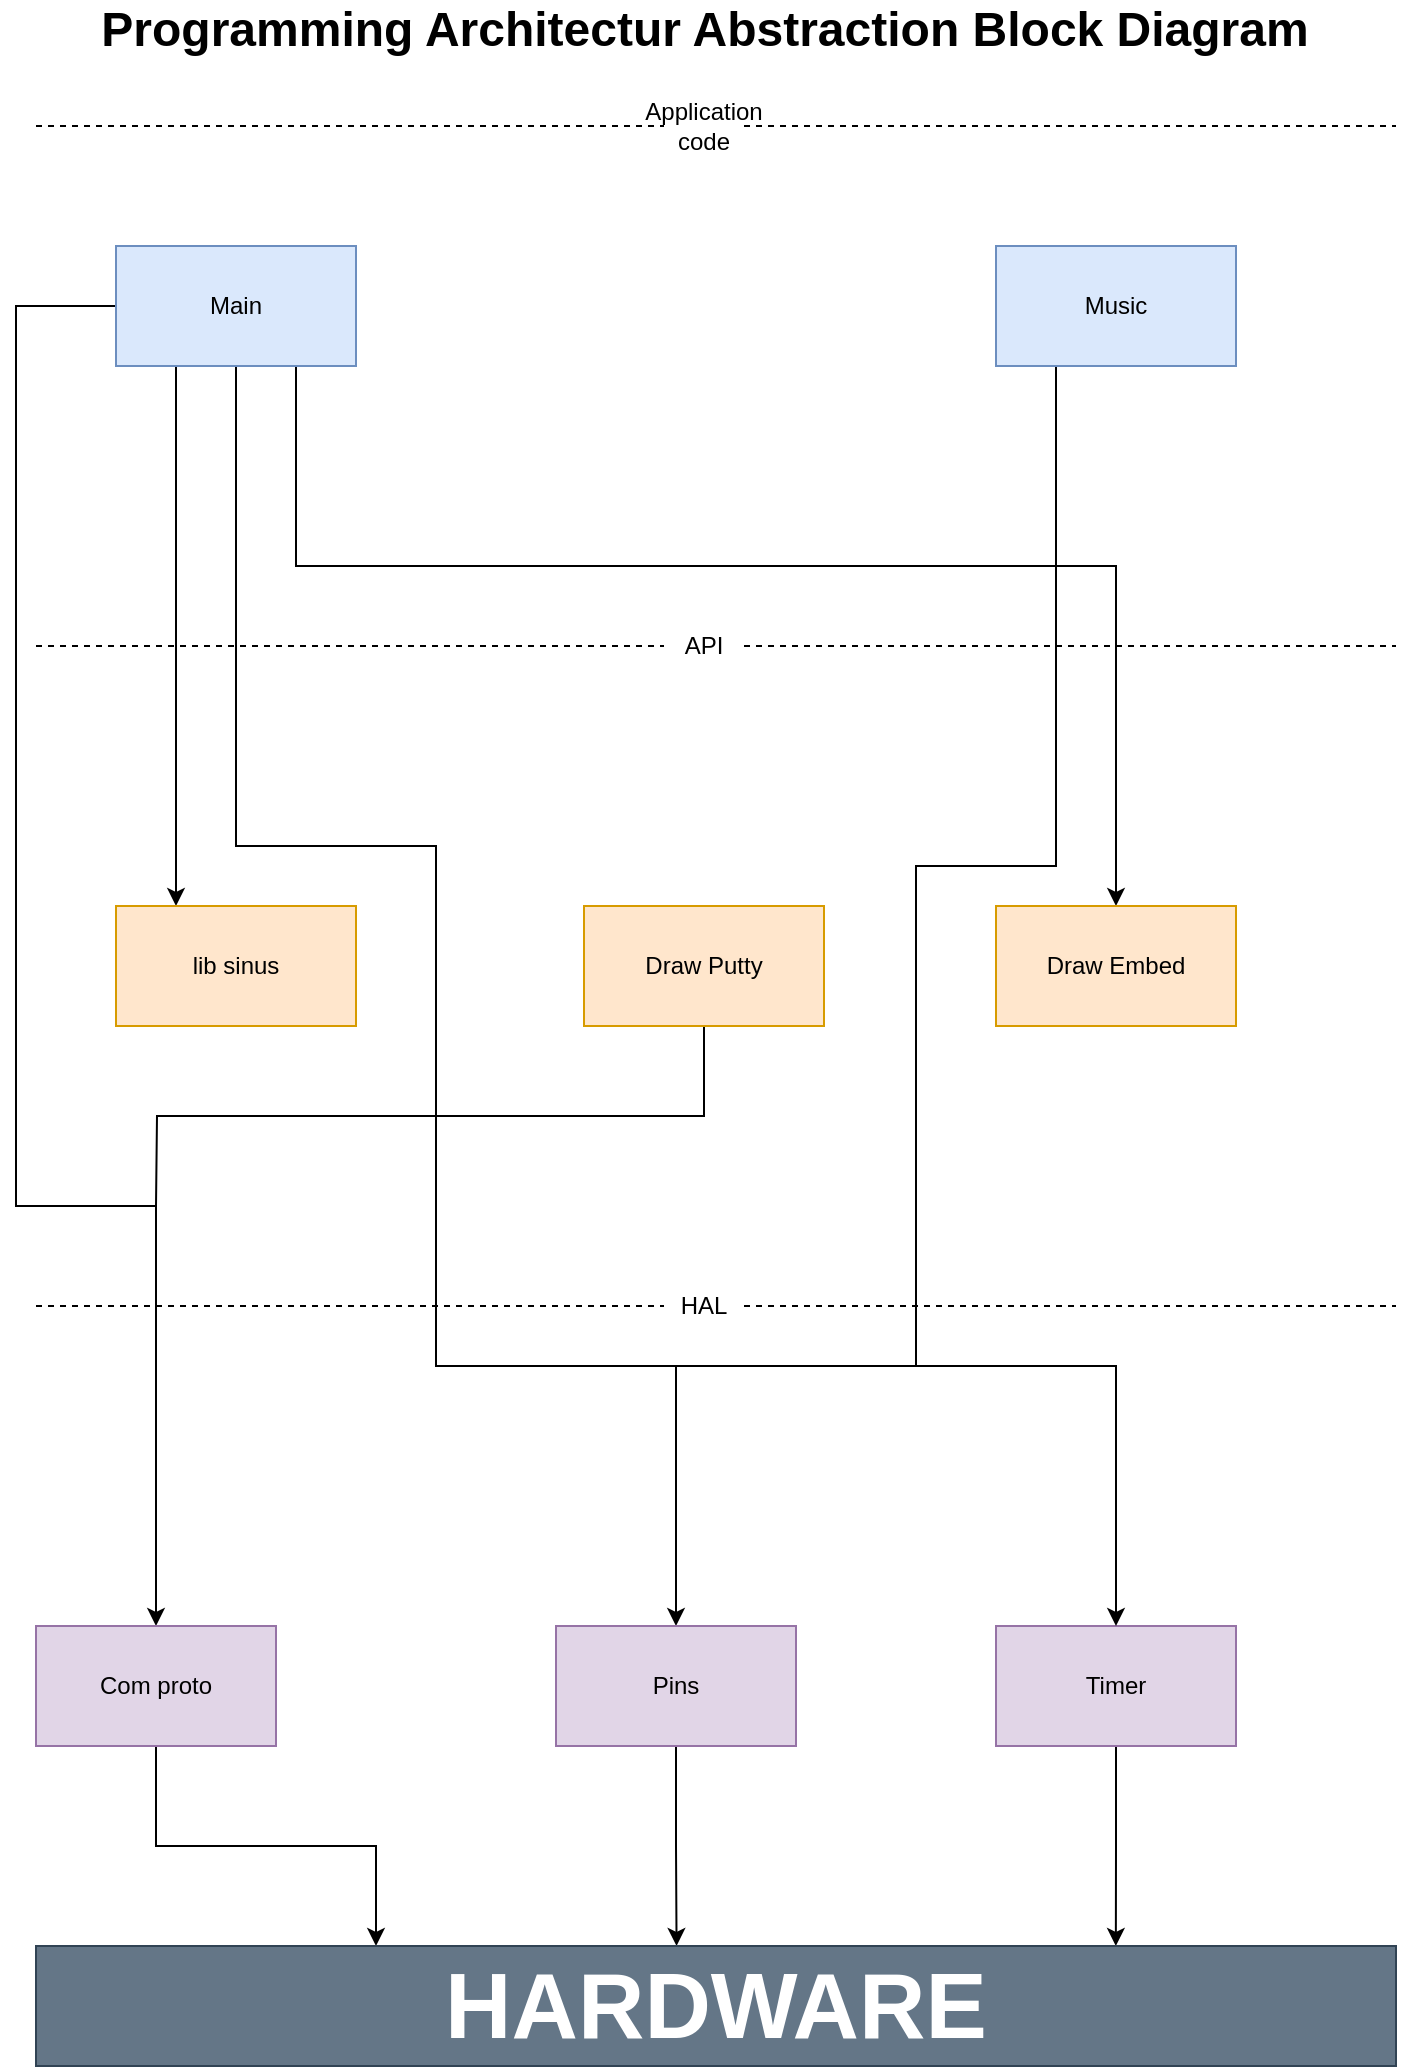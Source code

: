 <mxfile version="13.2.4" type="device"><diagram id="L3UPHkErzBwK-MABlY6U" name="Page-1"><mxGraphModel dx="2172" dy="1852" grid="1" gridSize="10" guides="1" tooltips="1" connect="1" arrows="1" fold="1" page="1" pageScale="1" pageWidth="827" pageHeight="1169" math="0" shadow="0"><root><mxCell id="0"/><mxCell id="1" parent="0"/><mxCell id="6ordi3J-Y2qJGUIk5Qhn-1" value="" style="endArrow=none;html=1;dashed=1;" edge="1" parent="1" source="6ordi3J-Y2qJGUIk5Qhn-3"><mxGeometry width="50" height="50" relative="1" as="geometry"><mxPoint x="79" y="358" as="sourcePoint"/><mxPoint x="759" y="358" as="targetPoint"/></mxGeometry></mxCell><mxCell id="6ordi3J-Y2qJGUIk5Qhn-2" value="" style="endArrow=none;html=1;dashed=1;" edge="1" parent="1" source="6ordi3J-Y2qJGUIk5Qhn-5"><mxGeometry width="50" height="50" relative="1" as="geometry"><mxPoint x="79" y="688" as="sourcePoint"/><mxPoint x="759" y="688" as="targetPoint"/></mxGeometry></mxCell><mxCell id="6ordi3J-Y2qJGUIk5Qhn-3" value="API" style="text;html=1;strokeColor=none;fillColor=none;align=center;verticalAlign=middle;whiteSpace=wrap;rounded=0;dashed=1;" vertex="1" parent="1"><mxGeometry x="393" y="348" width="40" height="20" as="geometry"/></mxCell><mxCell id="6ordi3J-Y2qJGUIk5Qhn-4" value="" style="endArrow=none;html=1;dashed=1;" edge="1" parent="1" target="6ordi3J-Y2qJGUIk5Qhn-3"><mxGeometry width="50" height="50" relative="1" as="geometry"><mxPoint x="79" y="358" as="sourcePoint"/><mxPoint x="759" y="358" as="targetPoint"/></mxGeometry></mxCell><mxCell id="6ordi3J-Y2qJGUIk5Qhn-5" value="HAL" style="text;html=1;strokeColor=none;fillColor=none;align=center;verticalAlign=middle;whiteSpace=wrap;rounded=0;dashed=1;" vertex="1" parent="1"><mxGeometry x="393" y="678" width="40" height="20" as="geometry"/></mxCell><mxCell id="6ordi3J-Y2qJGUIk5Qhn-6" value="" style="endArrow=none;html=1;dashed=1;" edge="1" parent="1" target="6ordi3J-Y2qJGUIk5Qhn-5"><mxGeometry width="50" height="50" relative="1" as="geometry"><mxPoint x="79" y="688" as="sourcePoint"/><mxPoint x="759" y="688" as="targetPoint"/></mxGeometry></mxCell><mxCell id="6ordi3J-Y2qJGUIk5Qhn-7" value="" style="endArrow=none;html=1;dashed=1;" edge="1" parent="1" source="6ordi3J-Y2qJGUIk5Qhn-8"><mxGeometry width="50" height="50" relative="1" as="geometry"><mxPoint x="79" y="98" as="sourcePoint"/><mxPoint x="759" y="98.0" as="targetPoint"/></mxGeometry></mxCell><mxCell id="6ordi3J-Y2qJGUIk5Qhn-8" value="Application code" style="text;html=1;strokeColor=none;fillColor=none;align=center;verticalAlign=middle;whiteSpace=wrap;rounded=0;dashed=1;" vertex="1" parent="1"><mxGeometry x="393" y="88" width="40" height="20" as="geometry"/></mxCell><mxCell id="6ordi3J-Y2qJGUIk5Qhn-9" value="" style="endArrow=none;html=1;dashed=1;" edge="1" parent="1" target="6ordi3J-Y2qJGUIk5Qhn-8"><mxGeometry width="50" height="50" relative="1" as="geometry"><mxPoint x="79.0" y="98.0" as="sourcePoint"/><mxPoint x="759" y="98" as="targetPoint"/></mxGeometry></mxCell><mxCell id="6ordi3J-Y2qJGUIk5Qhn-10" value="" style="edgeStyle=orthogonalEdgeStyle;rounded=0;orthogonalLoop=1;jettySize=auto;html=1;entryX=0.25;entryY=0;entryDx=0;entryDy=0;exitX=0.25;exitY=1;exitDx=0;exitDy=0;" edge="1" parent="1" source="6ordi3J-Y2qJGUIk5Qhn-14" target="6ordi3J-Y2qJGUIk5Qhn-17"><mxGeometry relative="1" as="geometry"><mxPoint x="179" y="298" as="targetPoint"/></mxGeometry></mxCell><mxCell id="6ordi3J-Y2qJGUIk5Qhn-11" style="edgeStyle=orthogonalEdgeStyle;rounded=0;orthogonalLoop=1;jettySize=auto;html=1;exitX=0.5;exitY=1;exitDx=0;exitDy=0;strokeColor=#000000;entryX=0.5;entryY=0;entryDx=0;entryDy=0;" edge="1" parent="1" source="6ordi3J-Y2qJGUIk5Qhn-14" target="6ordi3J-Y2qJGUIk5Qhn-24"><mxGeometry relative="1" as="geometry"><mxPoint x="389" y="798" as="targetPoint"/><Array as="points"><mxPoint x="179" y="458"/><mxPoint x="279" y="458"/><mxPoint x="279" y="718"/><mxPoint x="399" y="718"/></Array></mxGeometry></mxCell><mxCell id="6ordi3J-Y2qJGUIk5Qhn-12" style="edgeStyle=orthogonalEdgeStyle;rounded=0;orthogonalLoop=1;jettySize=auto;html=1;exitX=0.75;exitY=1;exitDx=0;exitDy=0;entryX=0.5;entryY=0;entryDx=0;entryDy=0;strokeColor=#000000;" edge="1" parent="1" source="6ordi3J-Y2qJGUIk5Qhn-14" target="6ordi3J-Y2qJGUIk5Qhn-20"><mxGeometry relative="1" as="geometry"><Array as="points"><mxPoint x="209" y="318"/><mxPoint x="619" y="318"/></Array></mxGeometry></mxCell><mxCell id="6ordi3J-Y2qJGUIk5Qhn-13" style="edgeStyle=orthogonalEdgeStyle;rounded=0;orthogonalLoop=1;jettySize=auto;html=1;exitX=0;exitY=0.5;exitDx=0;exitDy=0;entryX=0.5;entryY=0;entryDx=0;entryDy=0;strokeColor=#000000;" edge="1" parent="1" source="6ordi3J-Y2qJGUIk5Qhn-14" target="6ordi3J-Y2qJGUIk5Qhn-22"><mxGeometry relative="1" as="geometry"><Array as="points"><mxPoint x="69" y="188"/><mxPoint x="69" y="638"/><mxPoint x="139" y="638"/></Array></mxGeometry></mxCell><mxCell id="6ordi3J-Y2qJGUIk5Qhn-14" value="Main" style="rounded=0;whiteSpace=wrap;html=1;fillColor=#dae8fc;strokeColor=#6c8ebf;" vertex="1" parent="1"><mxGeometry x="119" y="158" width="120" height="60" as="geometry"/></mxCell><mxCell id="6ordi3J-Y2qJGUIk5Qhn-15" style="edgeStyle=orthogonalEdgeStyle;rounded=0;orthogonalLoop=1;jettySize=auto;html=1;exitX=0.25;exitY=1;exitDx=0;exitDy=0;endArrow=none;endFill=0;strokeColor=#000000;" edge="1" parent="1" source="6ordi3J-Y2qJGUIk5Qhn-16"><mxGeometry relative="1" as="geometry"><mxPoint x="359" y="718" as="targetPoint"/><Array as="points"><mxPoint x="589" y="468"/><mxPoint x="519" y="468"/><mxPoint x="519" y="718"/></Array></mxGeometry></mxCell><mxCell id="6ordi3J-Y2qJGUIk5Qhn-16" value="Music" style="rounded=0;whiteSpace=wrap;html=1;fillColor=#dae8fc;strokeColor=#6c8ebf;" vertex="1" parent="1"><mxGeometry x="559" y="158" width="120" height="60" as="geometry"/></mxCell><mxCell id="6ordi3J-Y2qJGUIk5Qhn-17" value="lib sinus" style="rounded=0;whiteSpace=wrap;html=1;fillColor=#ffe6cc;strokeColor=#d79b00;" vertex="1" parent="1"><mxGeometry x="119" y="488" width="120" height="60" as="geometry"/></mxCell><mxCell id="6ordi3J-Y2qJGUIk5Qhn-18" style="edgeStyle=orthogonalEdgeStyle;rounded=0;orthogonalLoop=1;jettySize=auto;html=1;exitX=0.5;exitY=1;exitDx=0;exitDy=0;strokeColor=#000000;endArrow=none;endFill=0;" edge="1" parent="1" source="6ordi3J-Y2qJGUIk5Qhn-19"><mxGeometry relative="1" as="geometry"><mxPoint x="139" y="638" as="targetPoint"/></mxGeometry></mxCell><mxCell id="6ordi3J-Y2qJGUIk5Qhn-19" value="Draw Putty" style="rounded=0;whiteSpace=wrap;html=1;fillColor=#ffe6cc;strokeColor=#d79b00;" vertex="1" parent="1"><mxGeometry x="353" y="488" width="120" height="60" as="geometry"/></mxCell><mxCell id="6ordi3J-Y2qJGUIk5Qhn-20" value="Draw Embed" style="rounded=0;whiteSpace=wrap;html=1;fillColor=#ffe6cc;strokeColor=#d79b00;" vertex="1" parent="1"><mxGeometry x="559" y="488" width="120" height="60" as="geometry"/></mxCell><mxCell id="6ordi3J-Y2qJGUIk5Qhn-21" style="edgeStyle=orthogonalEdgeStyle;rounded=0;orthogonalLoop=1;jettySize=auto;html=1;exitX=0.5;exitY=1;exitDx=0;exitDy=0;entryX=0.25;entryY=0;entryDx=0;entryDy=0;endArrow=classic;endFill=1;strokeColor=#000000;" edge="1" parent="1" source="6ordi3J-Y2qJGUIk5Qhn-22" target="6ordi3J-Y2qJGUIk5Qhn-27"><mxGeometry relative="1" as="geometry"/></mxCell><mxCell id="6ordi3J-Y2qJGUIk5Qhn-22" value="Com proto" style="rounded=0;whiteSpace=wrap;html=1;fillColor=#e1d5e7;strokeColor=#9673a6;" vertex="1" parent="1"><mxGeometry x="79" y="848" width="120" height="60" as="geometry"/></mxCell><mxCell id="6ordi3J-Y2qJGUIk5Qhn-23" style="edgeStyle=orthogonalEdgeStyle;rounded=0;orthogonalLoop=1;jettySize=auto;html=1;exitX=0.5;exitY=1;exitDx=0;exitDy=0;entryX=0.471;entryY=0;entryDx=0;entryDy=0;entryPerimeter=0;endArrow=classic;endFill=1;strokeColor=#000000;" edge="1" parent="1" source="6ordi3J-Y2qJGUIk5Qhn-24" target="6ordi3J-Y2qJGUIk5Qhn-27"><mxGeometry relative="1" as="geometry"/></mxCell><mxCell id="6ordi3J-Y2qJGUIk5Qhn-24" value="Pins" style="rounded=0;whiteSpace=wrap;html=1;fillColor=#e1d5e7;strokeColor=#9673a6;" vertex="1" parent="1"><mxGeometry x="339" y="848" width="120" height="60" as="geometry"/></mxCell><mxCell id="6ordi3J-Y2qJGUIk5Qhn-25" style="edgeStyle=orthogonalEdgeStyle;rounded=0;orthogonalLoop=1;jettySize=auto;html=1;exitX=0.5;exitY=1;exitDx=0;exitDy=0;entryX=0.794;entryY=0;entryDx=0;entryDy=0;entryPerimeter=0;endArrow=classic;endFill=1;strokeColor=#000000;" edge="1" parent="1" source="6ordi3J-Y2qJGUIk5Qhn-26" target="6ordi3J-Y2qJGUIk5Qhn-27"><mxGeometry relative="1" as="geometry"/></mxCell><mxCell id="6ordi3J-Y2qJGUIk5Qhn-26" value="Timer" style="rounded=0;whiteSpace=wrap;html=1;fillColor=#e1d5e7;strokeColor=#9673a6;" vertex="1" parent="1"><mxGeometry x="559" y="848" width="120" height="60" as="geometry"/></mxCell><mxCell id="6ordi3J-Y2qJGUIk5Qhn-27" value="&lt;font size=&quot;1&quot;&gt;&lt;b style=&quot;font-size: 46px&quot;&gt;HARDWARE&lt;/b&gt;&lt;/font&gt;" style="rounded=0;whiteSpace=wrap;html=1;fillColor=#647687;strokeColor=#314354;fontColor=#ffffff;" vertex="1" parent="1"><mxGeometry x="79" y="1008" width="680" height="60" as="geometry"/></mxCell><mxCell id="6ordi3J-Y2qJGUIk5Qhn-28" value="" style="endArrow=classic;html=1;dashed=1;exitX=0.5;exitY=1;exitDx=0;exitDy=0;entryX=0.5;entryY=0;entryDx=0;entryDy=0;strokeColor=none;rounded=0;" edge="1" parent="1" source="6ordi3J-Y2qJGUIk5Qhn-14" target="6ordi3J-Y2qJGUIk5Qhn-17"><mxGeometry width="50" height="50" relative="1" as="geometry"><mxPoint x="319" y="508" as="sourcePoint"/><mxPoint x="369" y="458" as="targetPoint"/></mxGeometry></mxCell><mxCell id="6ordi3J-Y2qJGUIk5Qhn-29" value="" style="endArrow=classic;html=1;strokeColor=#000000;entryX=0.5;entryY=0;entryDx=0;entryDy=0;rounded=0;" edge="1" parent="1" target="6ordi3J-Y2qJGUIk5Qhn-26"><mxGeometry width="50" height="50" relative="1" as="geometry"><mxPoint x="519" y="718" as="sourcePoint"/><mxPoint x="339" y="548" as="targetPoint"/><Array as="points"><mxPoint x="619" y="718"/></Array></mxGeometry></mxCell><mxCell id="6ordi3J-Y2qJGUIk5Qhn-30" value="&lt;font style=&quot;font-size: 24px&quot;&gt;&lt;b&gt;Programming Architectur Abstraction Block Diagram&lt;/b&gt;&lt;/font&gt;" style="text;html=1;align=center;verticalAlign=middle;resizable=0;points=[];autosize=1;" vertex="1" parent="1"><mxGeometry x="103" y="40" width="620" height="20" as="geometry"/></mxCell></root></mxGraphModel></diagram></mxfile>